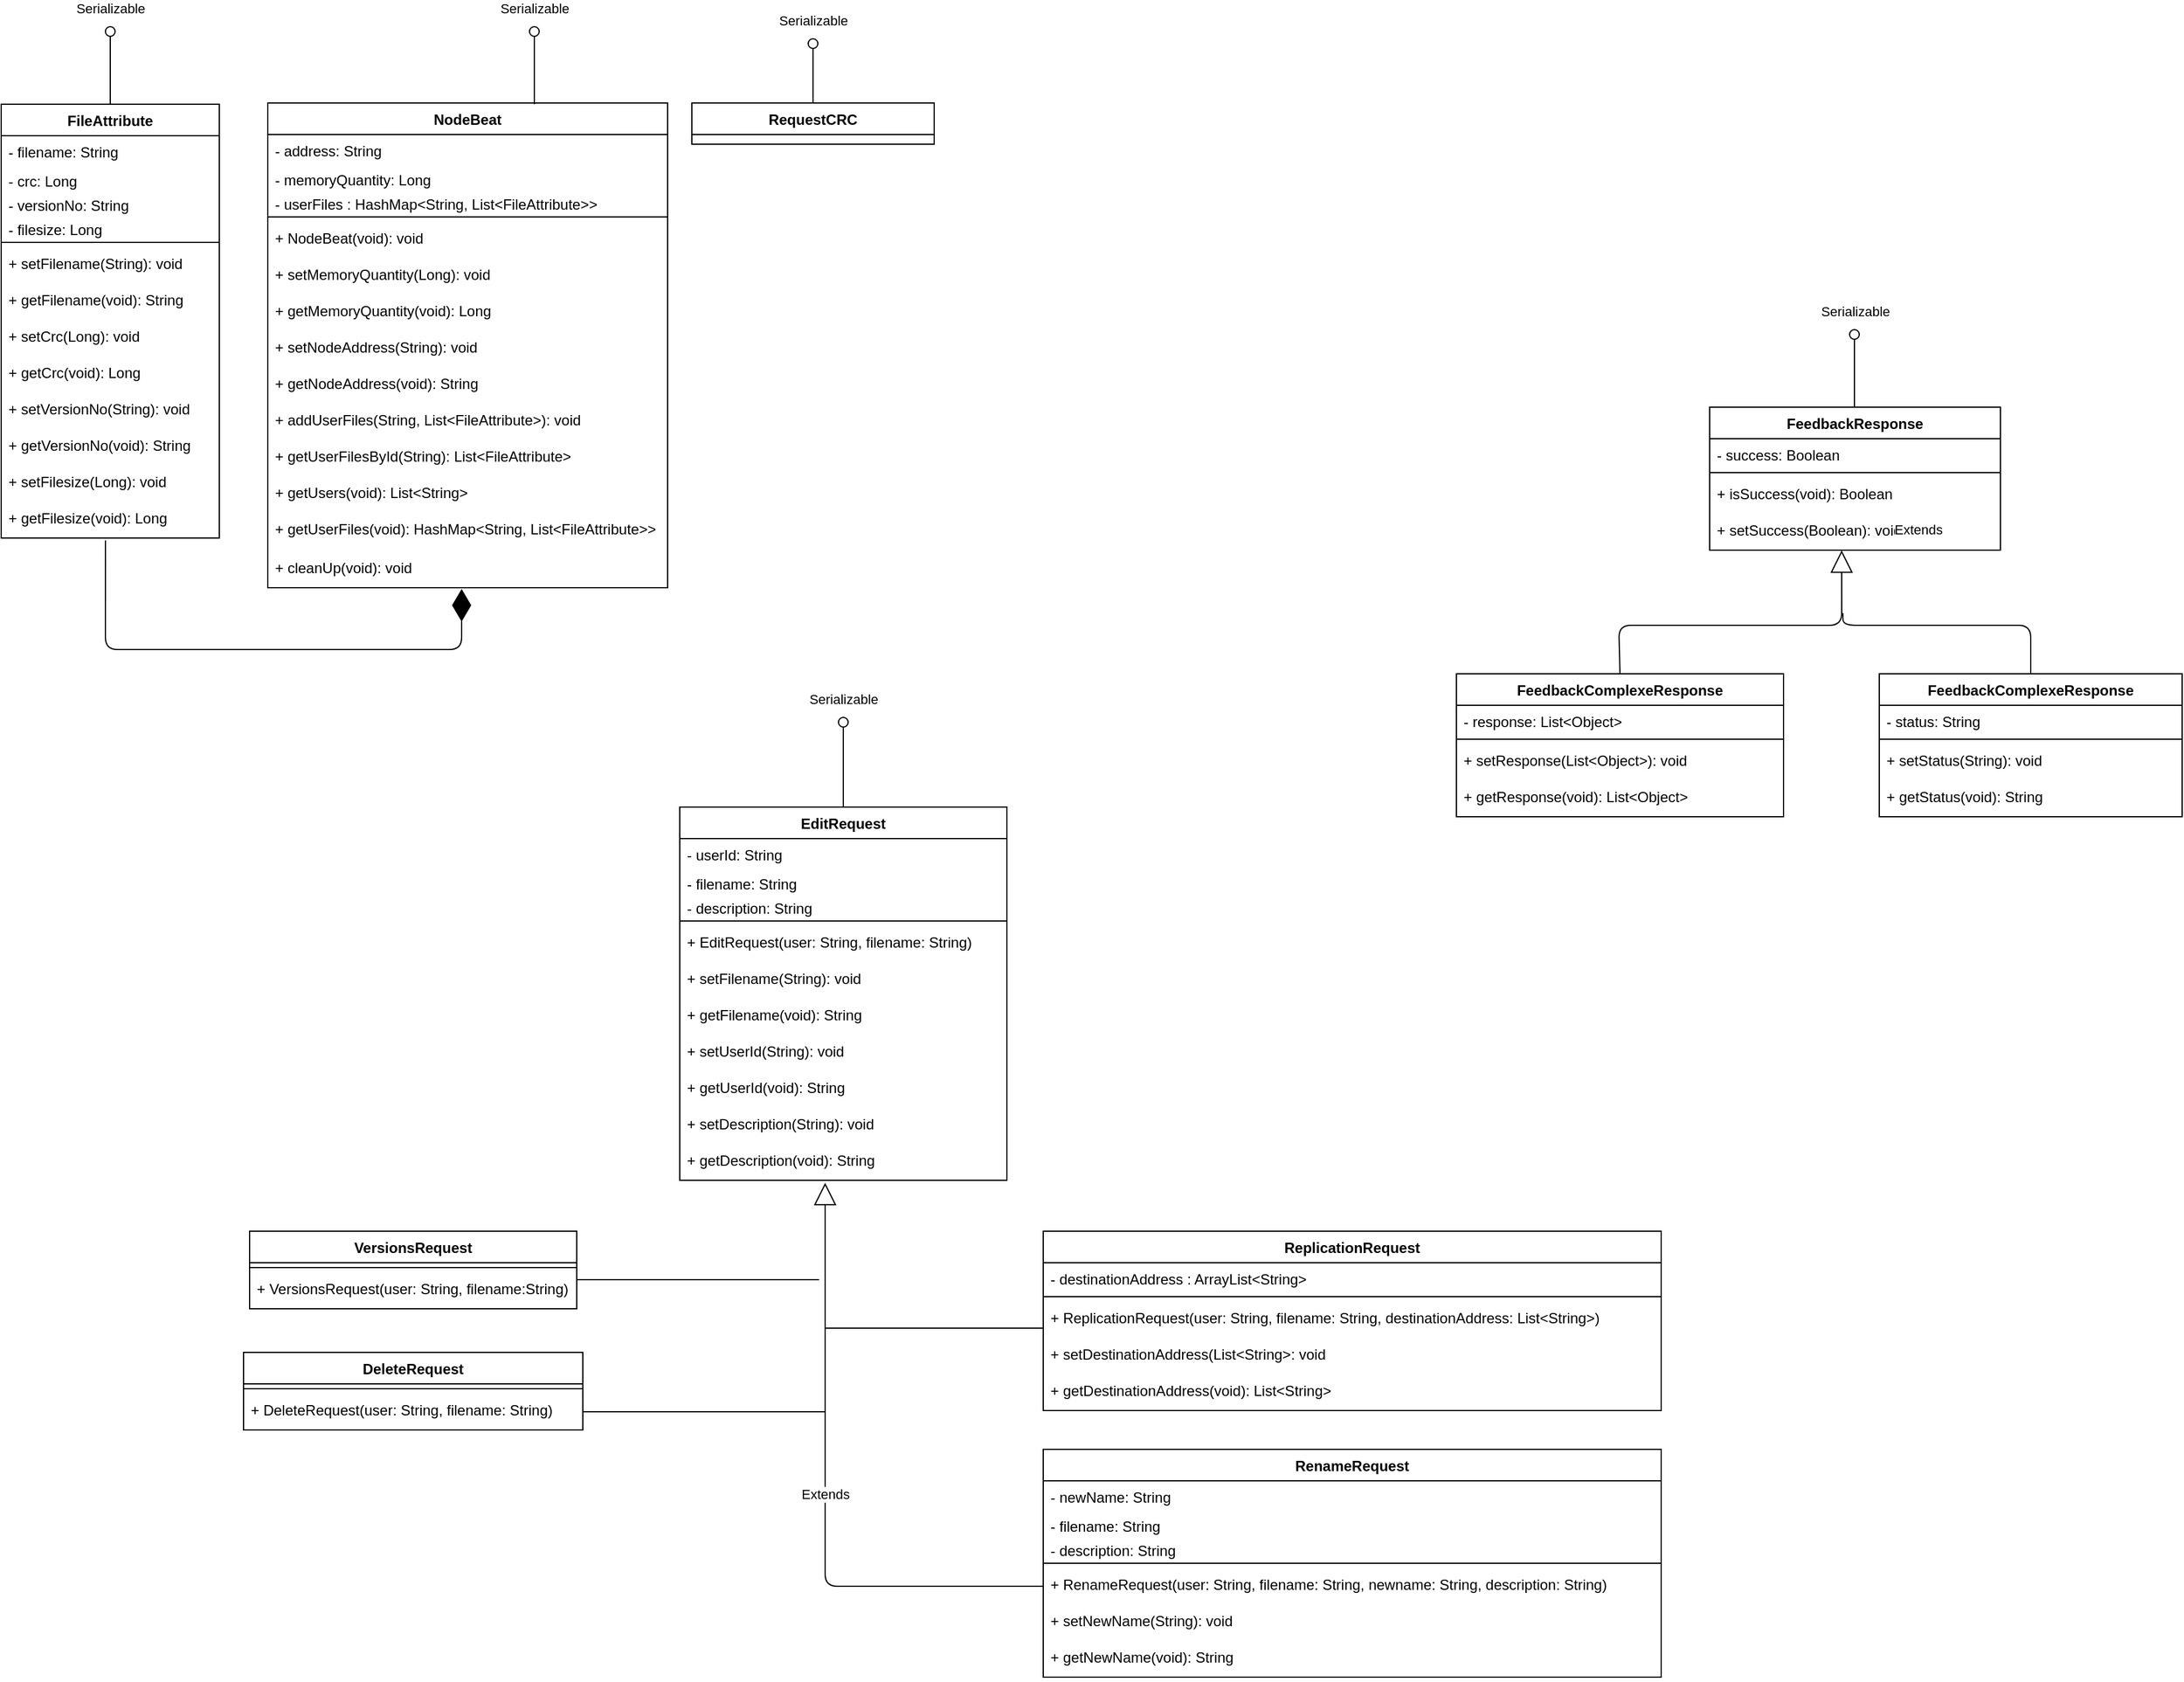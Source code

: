 <mxfile version="14.6.13" type="device"><diagram id="C5RBs43oDa-KdzZeNtuy" name="Page-1"><mxGraphModel dx="2720" dy="1544" grid="1" gridSize="10" guides="1" tooltips="1" connect="1" arrows="1" fold="1" page="1" pageScale="1" pageWidth="827" pageHeight="1169" math="0" shadow="0"><root><mxCell id="WIyWlLk6GJQsqaUBKTNV-0"/><mxCell id="WIyWlLk6GJQsqaUBKTNV-1" parent="WIyWlLk6GJQsqaUBKTNV-0"/><mxCell id="LAdZjZObFxrwDexfej0z-179" value="FileAttribute" style="swimlane;fontStyle=1;align=center;verticalAlign=top;childLayout=stackLayout;horizontal=1;startSize=26;horizontalStack=0;resizeParent=1;resizeParentMax=0;resizeLast=0;collapsible=1;marginBottom=0;" vertex="1" parent="WIyWlLk6GJQsqaUBKTNV-1"><mxGeometry x="40" y="130" width="180" height="358" as="geometry"><mxRectangle x="100" y="140" width="140" height="26" as="alternateBounds"/></mxGeometry></mxCell><mxCell id="LAdZjZObFxrwDexfej0z-180" value="- filename: String" style="text;strokeColor=none;fillColor=none;align=left;verticalAlign=top;spacingLeft=4;spacingRight=4;overflow=hidden;rotatable=0;points=[[0,0.5],[1,0.5]];portConstraint=eastwest;" vertex="1" parent="LAdZjZObFxrwDexfej0z-179"><mxGeometry y="26" width="180" height="24" as="geometry"/></mxCell><mxCell id="LAdZjZObFxrwDexfej0z-181" value="- crc: Long" style="text;strokeColor=none;fillColor=none;align=left;verticalAlign=top;spacingLeft=4;spacingRight=4;overflow=hidden;rotatable=0;points=[[0,0.5],[1,0.5]];portConstraint=eastwest;" vertex="1" parent="LAdZjZObFxrwDexfej0z-179"><mxGeometry y="50" width="180" height="20" as="geometry"/></mxCell><mxCell id="LAdZjZObFxrwDexfej0z-188" value="- versionNo: String" style="text;strokeColor=none;fillColor=none;align=left;verticalAlign=top;spacingLeft=4;spacingRight=4;overflow=hidden;rotatable=0;points=[[0,0.5],[1,0.5]];portConstraint=eastwest;" vertex="1" parent="LAdZjZObFxrwDexfej0z-179"><mxGeometry y="70" width="180" height="20" as="geometry"/></mxCell><mxCell id="LAdZjZObFxrwDexfej0z-189" value="- filesize: Long" style="text;strokeColor=none;fillColor=none;align=left;verticalAlign=top;spacingLeft=4;spacingRight=4;overflow=hidden;rotatable=0;points=[[0,0.5],[1,0.5]];portConstraint=eastwest;" vertex="1" parent="LAdZjZObFxrwDexfej0z-179"><mxGeometry y="90" width="180" height="20" as="geometry"/></mxCell><mxCell id="LAdZjZObFxrwDexfej0z-182" value="" style="line;strokeWidth=1;fillColor=none;align=left;verticalAlign=middle;spacingTop=-1;spacingLeft=3;spacingRight=3;rotatable=0;labelPosition=right;points=[];portConstraint=eastwest;" vertex="1" parent="LAdZjZObFxrwDexfej0z-179"><mxGeometry y="110" width="180" height="8" as="geometry"/></mxCell><mxCell id="LAdZjZObFxrwDexfej0z-184" value="+ setFilename(String): void" style="text;strokeColor=none;fillColor=none;align=left;verticalAlign=top;spacingLeft=4;spacingRight=4;overflow=hidden;rotatable=0;points=[[0,0.5],[1,0.5]];portConstraint=eastwest;" vertex="1" parent="LAdZjZObFxrwDexfej0z-179"><mxGeometry y="118" width="180" height="30" as="geometry"/></mxCell><mxCell id="LAdZjZObFxrwDexfej0z-185" value="+ getFilename(void): String" style="text;strokeColor=none;fillColor=none;align=left;verticalAlign=top;spacingLeft=4;spacingRight=4;overflow=hidden;rotatable=0;points=[[0,0.5],[1,0.5]];portConstraint=eastwest;" vertex="1" parent="LAdZjZObFxrwDexfej0z-179"><mxGeometry y="148" width="180" height="30" as="geometry"/></mxCell><mxCell id="LAdZjZObFxrwDexfej0z-186" value="+ setCrc(Long): void" style="text;strokeColor=none;fillColor=none;align=left;verticalAlign=top;spacingLeft=4;spacingRight=4;overflow=hidden;rotatable=0;points=[[0,0.5],[1,0.5]];portConstraint=eastwest;" vertex="1" parent="LAdZjZObFxrwDexfej0z-179"><mxGeometry y="178" width="180" height="30" as="geometry"/></mxCell><mxCell id="LAdZjZObFxrwDexfej0z-202" value="+ getCrc(void): Long" style="text;strokeColor=none;fillColor=none;align=left;verticalAlign=top;spacingLeft=4;spacingRight=4;overflow=hidden;rotatable=0;points=[[0,0.5],[1,0.5]];portConstraint=eastwest;" vertex="1" parent="LAdZjZObFxrwDexfej0z-179"><mxGeometry y="208" width="180" height="30" as="geometry"/></mxCell><mxCell id="LAdZjZObFxrwDexfej0z-203" value="+ setVersionNo(String): void" style="text;strokeColor=none;fillColor=none;align=left;verticalAlign=top;spacingLeft=4;spacingRight=4;overflow=hidden;rotatable=0;points=[[0,0.5],[1,0.5]];portConstraint=eastwest;" vertex="1" parent="LAdZjZObFxrwDexfej0z-179"><mxGeometry y="238" width="180" height="30" as="geometry"/></mxCell><mxCell id="LAdZjZObFxrwDexfej0z-217" value="+ getVersionNo(void): String" style="text;strokeColor=none;fillColor=none;align=left;verticalAlign=top;spacingLeft=4;spacingRight=4;overflow=hidden;rotatable=0;points=[[0,0.5],[1,0.5]];portConstraint=eastwest;" vertex="1" parent="LAdZjZObFxrwDexfej0z-179"><mxGeometry y="268" width="180" height="30" as="geometry"/></mxCell><mxCell id="LAdZjZObFxrwDexfej0z-219" value="+ setFilesize(Long): void" style="text;strokeColor=none;fillColor=none;align=left;verticalAlign=top;spacingLeft=4;spacingRight=4;overflow=hidden;rotatable=0;points=[[0,0.5],[1,0.5]];portConstraint=eastwest;" vertex="1" parent="LAdZjZObFxrwDexfej0z-179"><mxGeometry y="298" width="180" height="30" as="geometry"/></mxCell><mxCell id="LAdZjZObFxrwDexfej0z-220" value="+ getFilesize(void): Long" style="text;strokeColor=none;fillColor=none;align=left;verticalAlign=top;spacingLeft=4;spacingRight=4;overflow=hidden;rotatable=0;points=[[0,0.5],[1,0.5]];portConstraint=eastwest;" vertex="1" parent="LAdZjZObFxrwDexfej0z-179"><mxGeometry y="328" width="180" height="30" as="geometry"/></mxCell><mxCell id="LAdZjZObFxrwDexfej0z-187" value="Serializable" style="html=1;verticalAlign=bottom;labelBackgroundColor=none;startArrow=oval;startFill=0;startSize=8;endArrow=none;entryX=0.5;entryY=0;entryDx=0;entryDy=0;" edge="1" parent="WIyWlLk6GJQsqaUBKTNV-1" target="LAdZjZObFxrwDexfej0z-179"><mxGeometry x="-1" y="-10" relative="1" as="geometry"><mxPoint x="130" y="70" as="sourcePoint"/><mxPoint x="70" y="60" as="targetPoint"/><mxPoint x="10" y="-10" as="offset"/></mxGeometry></mxCell><mxCell id="LAdZjZObFxrwDexfej0z-223" value="RequestCRC" style="swimlane;fontStyle=1;align=center;verticalAlign=top;childLayout=stackLayout;horizontal=1;startSize=26;horizontalStack=0;resizeParent=1;resizeParentMax=0;resizeLast=0;collapsible=1;marginBottom=0;" vertex="1" parent="WIyWlLk6GJQsqaUBKTNV-1"><mxGeometry x="610" y="129" width="200" height="34" as="geometry"><mxRectangle x="100" y="140" width="140" height="26" as="alternateBounds"/></mxGeometry></mxCell><mxCell id="LAdZjZObFxrwDexfej0z-242" value="Serializable" style="html=1;verticalAlign=bottom;labelBackgroundColor=none;startArrow=oval;startFill=0;startSize=8;endArrow=none;entryX=0.5;entryY=0;entryDx=0;entryDy=0;" edge="1" parent="WIyWlLk6GJQsqaUBKTNV-1" target="LAdZjZObFxrwDexfej0z-223"><mxGeometry x="-1" y="-10" relative="1" as="geometry"><mxPoint x="710" y="80" as="sourcePoint"/><mxPoint x="640" y="70" as="targetPoint"/><mxPoint x="10" y="-10" as="offset"/></mxGeometry></mxCell><mxCell id="LAdZjZObFxrwDexfej0z-244" value="NodeBeat" style="swimlane;fontStyle=1;align=center;verticalAlign=top;childLayout=stackLayout;horizontal=1;startSize=26;horizontalStack=0;resizeParent=1;resizeParentMax=0;resizeLast=0;collapsible=1;marginBottom=0;" vertex="1" parent="WIyWlLk6GJQsqaUBKTNV-1"><mxGeometry x="260" y="129" width="330" height="400" as="geometry"><mxRectangle x="100" y="140" width="140" height="26" as="alternateBounds"/></mxGeometry></mxCell><mxCell id="LAdZjZObFxrwDexfej0z-245" value="- address: String" style="text;strokeColor=none;fillColor=none;align=left;verticalAlign=top;spacingLeft=4;spacingRight=4;overflow=hidden;rotatable=0;points=[[0,0.5],[1,0.5]];portConstraint=eastwest;" vertex="1" parent="LAdZjZObFxrwDexfej0z-244"><mxGeometry y="26" width="330" height="24" as="geometry"/></mxCell><mxCell id="LAdZjZObFxrwDexfej0z-246" value="- memoryQuantity: Long" style="text;strokeColor=none;fillColor=none;align=left;verticalAlign=top;spacingLeft=4;spacingRight=4;overflow=hidden;rotatable=0;points=[[0,0.5],[1,0.5]];portConstraint=eastwest;" vertex="1" parent="LAdZjZObFxrwDexfej0z-244"><mxGeometry y="50" width="330" height="20" as="geometry"/></mxCell><mxCell id="LAdZjZObFxrwDexfej0z-247" value="- userFiles : HashMap&lt;String, List&lt;FileAttribute&gt;&gt;" style="text;strokeColor=none;fillColor=none;align=left;verticalAlign=top;spacingLeft=4;spacingRight=4;overflow=hidden;rotatable=0;points=[[0,0.5],[1,0.5]];portConstraint=eastwest;" vertex="1" parent="LAdZjZObFxrwDexfej0z-244"><mxGeometry y="70" width="330" height="20" as="geometry"/></mxCell><mxCell id="LAdZjZObFxrwDexfej0z-249" value="" style="line;strokeWidth=1;fillColor=none;align=left;verticalAlign=middle;spacingTop=-1;spacingLeft=3;spacingRight=3;rotatable=0;labelPosition=right;points=[];portConstraint=eastwest;" vertex="1" parent="LAdZjZObFxrwDexfej0z-244"><mxGeometry y="90" width="330" height="8" as="geometry"/></mxCell><mxCell id="LAdZjZObFxrwDexfej0z-250" value="+ NodeBeat(void): void" style="text;strokeColor=none;fillColor=none;align=left;verticalAlign=top;spacingLeft=4;spacingRight=4;overflow=hidden;rotatable=0;points=[[0,0.5],[1,0.5]];portConstraint=eastwest;" vertex="1" parent="LAdZjZObFxrwDexfej0z-244"><mxGeometry y="98" width="330" height="30" as="geometry"/></mxCell><mxCell id="LAdZjZObFxrwDexfej0z-251" value="+ setMemoryQuantity(Long): void" style="text;strokeColor=none;fillColor=none;align=left;verticalAlign=top;spacingLeft=4;spacingRight=4;overflow=hidden;rotatable=0;points=[[0,0.5],[1,0.5]];portConstraint=eastwest;" vertex="1" parent="LAdZjZObFxrwDexfej0z-244"><mxGeometry y="128" width="330" height="30" as="geometry"/></mxCell><mxCell id="LAdZjZObFxrwDexfej0z-252" value="+ getMemoryQuantity(void): Long" style="text;strokeColor=none;fillColor=none;align=left;verticalAlign=top;spacingLeft=4;spacingRight=4;overflow=hidden;rotatable=0;points=[[0,0.5],[1,0.5]];portConstraint=eastwest;" vertex="1" parent="LAdZjZObFxrwDexfej0z-244"><mxGeometry y="158" width="330" height="30" as="geometry"/></mxCell><mxCell id="LAdZjZObFxrwDexfej0z-253" value="+ setNodeAddress(String): void" style="text;strokeColor=none;fillColor=none;align=left;verticalAlign=top;spacingLeft=4;spacingRight=4;overflow=hidden;rotatable=0;points=[[0,0.5],[1,0.5]];portConstraint=eastwest;" vertex="1" parent="LAdZjZObFxrwDexfej0z-244"><mxGeometry y="188" width="330" height="30" as="geometry"/></mxCell><mxCell id="LAdZjZObFxrwDexfej0z-254" value="+ getNodeAddress(void): String" style="text;strokeColor=none;fillColor=none;align=left;verticalAlign=top;spacingLeft=4;spacingRight=4;overflow=hidden;rotatable=0;points=[[0,0.5],[1,0.5]];portConstraint=eastwest;" vertex="1" parent="LAdZjZObFxrwDexfej0z-244"><mxGeometry y="218" width="330" height="30" as="geometry"/></mxCell><mxCell id="LAdZjZObFxrwDexfej0z-255" value="+ addUserFiles(String, List&lt;FileAttribute&gt;): void" style="text;strokeColor=none;fillColor=none;align=left;verticalAlign=top;spacingLeft=4;spacingRight=4;overflow=hidden;rotatable=0;points=[[0,0.5],[1,0.5]];portConstraint=eastwest;" vertex="1" parent="LAdZjZObFxrwDexfej0z-244"><mxGeometry y="248" width="330" height="30" as="geometry"/></mxCell><mxCell id="LAdZjZObFxrwDexfej0z-256" value="+ getUserFilesById(String): List&lt;FileAttribute&gt;" style="text;strokeColor=none;fillColor=none;align=left;verticalAlign=top;spacingLeft=4;spacingRight=4;overflow=hidden;rotatable=0;points=[[0,0.5],[1,0.5]];portConstraint=eastwest;" vertex="1" parent="LAdZjZObFxrwDexfej0z-244"><mxGeometry y="278" width="330" height="30" as="geometry"/></mxCell><mxCell id="LAdZjZObFxrwDexfej0z-257" value="+ getUsers(void): List&lt;String&gt;" style="text;strokeColor=none;fillColor=none;align=left;verticalAlign=top;spacingLeft=4;spacingRight=4;overflow=hidden;rotatable=0;points=[[0,0.5],[1,0.5]];portConstraint=eastwest;" vertex="1" parent="LAdZjZObFxrwDexfej0z-244"><mxGeometry y="308" width="330" height="30" as="geometry"/></mxCell><mxCell id="LAdZjZObFxrwDexfej0z-259" value="+ getUserFiles(void): HashMap&lt;String, List&lt;FileAttribute&gt;&gt;" style="text;strokeColor=none;fillColor=none;align=left;verticalAlign=top;spacingLeft=4;spacingRight=4;overflow=hidden;rotatable=0;points=[[0,0.5],[1,0.5]];portConstraint=eastwest;" vertex="1" parent="LAdZjZObFxrwDexfej0z-244"><mxGeometry y="338" width="330" height="32" as="geometry"/></mxCell><mxCell id="LAdZjZObFxrwDexfej0z-260" value="+ cleanUp(void): void" style="text;strokeColor=none;fillColor=none;align=left;verticalAlign=top;spacingLeft=4;spacingRight=4;overflow=hidden;rotatable=0;points=[[0,0.5],[1,0.5]];portConstraint=eastwest;" vertex="1" parent="LAdZjZObFxrwDexfej0z-244"><mxGeometry y="370" width="330" height="30" as="geometry"/></mxCell><mxCell id="LAdZjZObFxrwDexfej0z-262" value="" style="endArrow=diamondThin;endFill=1;endSize=24;html=1;exitX=0.478;exitY=1.067;exitDx=0;exitDy=0;exitPerimeter=0;" edge="1" parent="WIyWlLk6GJQsqaUBKTNV-1" source="LAdZjZObFxrwDexfej0z-220"><mxGeometry width="160" relative="1" as="geometry"><mxPoint x="320" y="450" as="sourcePoint"/><mxPoint x="420" y="530" as="targetPoint"/><Array as="points"><mxPoint x="126" y="580"/><mxPoint x="270" y="580"/><mxPoint x="420" y="580"/></Array></mxGeometry></mxCell><mxCell id="LAdZjZObFxrwDexfej0z-263" value="Serializable" style="html=1;verticalAlign=bottom;labelBackgroundColor=none;startArrow=oval;startFill=0;startSize=8;endArrow=none;entryX=0.5;entryY=0;entryDx=0;entryDy=0;" edge="1" parent="WIyWlLk6GJQsqaUBKTNV-1"><mxGeometry x="-1" y="-10" relative="1" as="geometry"><mxPoint x="480" y="70" as="sourcePoint"/><mxPoint x="480" y="130" as="targetPoint"/><mxPoint x="10" y="-10" as="offset"/></mxGeometry></mxCell><mxCell id="LAdZjZObFxrwDexfej0z-264" value="EditRequest" style="swimlane;fontStyle=1;align=center;verticalAlign=top;childLayout=stackLayout;horizontal=1;startSize=26;horizontalStack=0;resizeParent=1;resizeParentMax=0;resizeLast=0;collapsible=1;marginBottom=0;" vertex="1" parent="WIyWlLk6GJQsqaUBKTNV-1"><mxGeometry x="600" y="710" width="270" height="308" as="geometry"><mxRectangle x="100" y="140" width="140" height="26" as="alternateBounds"/></mxGeometry></mxCell><mxCell id="LAdZjZObFxrwDexfej0z-265" value="- userId: String" style="text;strokeColor=none;fillColor=none;align=left;verticalAlign=top;spacingLeft=4;spacingRight=4;overflow=hidden;rotatable=0;points=[[0,0.5],[1,0.5]];portConstraint=eastwest;" vertex="1" parent="LAdZjZObFxrwDexfej0z-264"><mxGeometry y="26" width="270" height="24" as="geometry"/></mxCell><mxCell id="LAdZjZObFxrwDexfej0z-266" value="- filename: String" style="text;strokeColor=none;fillColor=none;align=left;verticalAlign=top;spacingLeft=4;spacingRight=4;overflow=hidden;rotatable=0;points=[[0,0.5],[1,0.5]];portConstraint=eastwest;" vertex="1" parent="LAdZjZObFxrwDexfej0z-264"><mxGeometry y="50" width="270" height="20" as="geometry"/></mxCell><mxCell id="LAdZjZObFxrwDexfej0z-267" value="- description: String" style="text;strokeColor=none;fillColor=none;align=left;verticalAlign=top;spacingLeft=4;spacingRight=4;overflow=hidden;rotatable=0;points=[[0,0.5],[1,0.5]];portConstraint=eastwest;" vertex="1" parent="LAdZjZObFxrwDexfej0z-264"><mxGeometry y="70" width="270" height="20" as="geometry"/></mxCell><mxCell id="LAdZjZObFxrwDexfej0z-268" value="" style="line;strokeWidth=1;fillColor=none;align=left;verticalAlign=middle;spacingTop=-1;spacingLeft=3;spacingRight=3;rotatable=0;labelPosition=right;points=[];portConstraint=eastwest;" vertex="1" parent="LAdZjZObFxrwDexfej0z-264"><mxGeometry y="90" width="270" height="8" as="geometry"/></mxCell><mxCell id="LAdZjZObFxrwDexfej0z-269" value="+ EditRequest(user: String, filename: String)" style="text;strokeColor=none;fillColor=none;align=left;verticalAlign=top;spacingLeft=4;spacingRight=4;overflow=hidden;rotatable=0;points=[[0,0.5],[1,0.5]];portConstraint=eastwest;" vertex="1" parent="LAdZjZObFxrwDexfej0z-264"><mxGeometry y="98" width="270" height="30" as="geometry"/></mxCell><mxCell id="LAdZjZObFxrwDexfej0z-270" value="+ setFilename(String): void" style="text;strokeColor=none;fillColor=none;align=left;verticalAlign=top;spacingLeft=4;spacingRight=4;overflow=hidden;rotatable=0;points=[[0,0.5],[1,0.5]];portConstraint=eastwest;" vertex="1" parent="LAdZjZObFxrwDexfej0z-264"><mxGeometry y="128" width="270" height="30" as="geometry"/></mxCell><mxCell id="LAdZjZObFxrwDexfej0z-271" value="+ getFilename(void): String" style="text;strokeColor=none;fillColor=none;align=left;verticalAlign=top;spacingLeft=4;spacingRight=4;overflow=hidden;rotatable=0;points=[[0,0.5],[1,0.5]];portConstraint=eastwest;" vertex="1" parent="LAdZjZObFxrwDexfej0z-264"><mxGeometry y="158" width="270" height="30" as="geometry"/></mxCell><mxCell id="LAdZjZObFxrwDexfej0z-272" value="+ setUserId(String): void" style="text;strokeColor=none;fillColor=none;align=left;verticalAlign=top;spacingLeft=4;spacingRight=4;overflow=hidden;rotatable=0;points=[[0,0.5],[1,0.5]];portConstraint=eastwest;" vertex="1" parent="LAdZjZObFxrwDexfej0z-264"><mxGeometry y="188" width="270" height="30" as="geometry"/></mxCell><mxCell id="LAdZjZObFxrwDexfej0z-273" value="+ getUserId(void): String" style="text;strokeColor=none;fillColor=none;align=left;verticalAlign=top;spacingLeft=4;spacingRight=4;overflow=hidden;rotatable=0;points=[[0,0.5],[1,0.5]];portConstraint=eastwest;" vertex="1" parent="LAdZjZObFxrwDexfej0z-264"><mxGeometry y="218" width="270" height="30" as="geometry"/></mxCell><mxCell id="LAdZjZObFxrwDexfej0z-274" value="+ setDescription(String): void" style="text;strokeColor=none;fillColor=none;align=left;verticalAlign=top;spacingLeft=4;spacingRight=4;overflow=hidden;rotatable=0;points=[[0,0.5],[1,0.5]];portConstraint=eastwest;" vertex="1" parent="LAdZjZObFxrwDexfej0z-264"><mxGeometry y="248" width="270" height="30" as="geometry"/></mxCell><mxCell id="LAdZjZObFxrwDexfej0z-275" value="+ getDescription(void): String" style="text;strokeColor=none;fillColor=none;align=left;verticalAlign=top;spacingLeft=4;spacingRight=4;overflow=hidden;rotatable=0;points=[[0,0.5],[1,0.5]];portConstraint=eastwest;" vertex="1" parent="LAdZjZObFxrwDexfej0z-264"><mxGeometry y="278" width="270" height="30" as="geometry"/></mxCell><mxCell id="LAdZjZObFxrwDexfej0z-279" value="Serializable" style="html=1;verticalAlign=bottom;labelBackgroundColor=none;startArrow=oval;startFill=0;startSize=8;endArrow=none;entryX=0.5;entryY=0;entryDx=0;entryDy=0;" edge="1" parent="WIyWlLk6GJQsqaUBKTNV-1" target="LAdZjZObFxrwDexfej0z-264"><mxGeometry x="-1" y="-10" relative="1" as="geometry"><mxPoint x="735" y="640" as="sourcePoint"/><mxPoint x="770" y="710" as="targetPoint"/><mxPoint x="10" y="-10" as="offset"/><Array as="points"/></mxGeometry></mxCell><mxCell id="LAdZjZObFxrwDexfej0z-280" value="DeleteRequest" style="swimlane;fontStyle=1;align=center;verticalAlign=top;childLayout=stackLayout;horizontal=1;startSize=26;horizontalStack=0;resizeParent=1;resizeParentMax=0;resizeLast=0;collapsible=1;marginBottom=0;" vertex="1" parent="WIyWlLk6GJQsqaUBKTNV-1"><mxGeometry x="240" y="1160" width="280" height="64" as="geometry"><mxRectangle x="100" y="140" width="140" height="26" as="alternateBounds"/></mxGeometry></mxCell><mxCell id="LAdZjZObFxrwDexfej0z-284" value="" style="line;strokeWidth=1;fillColor=none;align=left;verticalAlign=middle;spacingTop=-1;spacingLeft=3;spacingRight=3;rotatable=0;labelPosition=right;points=[];portConstraint=eastwest;" vertex="1" parent="LAdZjZObFxrwDexfej0z-280"><mxGeometry y="26" width="280" height="8" as="geometry"/></mxCell><mxCell id="LAdZjZObFxrwDexfej0z-285" value="+ DeleteRequest(user: String, filename: String)" style="text;strokeColor=none;fillColor=none;align=left;verticalAlign=top;spacingLeft=4;spacingRight=4;overflow=hidden;rotatable=0;points=[[0,0.5],[1,0.5]];portConstraint=eastwest;" vertex="1" parent="LAdZjZObFxrwDexfej0z-280"><mxGeometry y="34" width="280" height="30" as="geometry"/></mxCell><mxCell id="LAdZjZObFxrwDexfej0z-293" value="FeedbackResponse" style="swimlane;fontStyle=1;align=center;verticalAlign=top;childLayout=stackLayout;horizontal=1;startSize=26;horizontalStack=0;resizeParent=1;resizeParentMax=0;resizeLast=0;collapsible=1;marginBottom=0;" vertex="1" parent="WIyWlLk6GJQsqaUBKTNV-1"><mxGeometry x="1450" y="380" width="240" height="118" as="geometry"><mxRectangle x="100" y="140" width="140" height="26" as="alternateBounds"/></mxGeometry></mxCell><mxCell id="LAdZjZObFxrwDexfej0z-294" value="- success: Boolean" style="text;strokeColor=none;fillColor=none;align=left;verticalAlign=top;spacingLeft=4;spacingRight=4;overflow=hidden;rotatable=0;points=[[0,0.5],[1,0.5]];portConstraint=eastwest;" vertex="1" parent="LAdZjZObFxrwDexfej0z-293"><mxGeometry y="26" width="240" height="24" as="geometry"/></mxCell><mxCell id="LAdZjZObFxrwDexfej0z-297" value="" style="line;strokeWidth=1;fillColor=none;align=left;verticalAlign=middle;spacingTop=-1;spacingLeft=3;spacingRight=3;rotatable=0;labelPosition=right;points=[];portConstraint=eastwest;" vertex="1" parent="LAdZjZObFxrwDexfej0z-293"><mxGeometry y="50" width="240" height="8" as="geometry"/></mxCell><mxCell id="LAdZjZObFxrwDexfej0z-298" value="+ isSuccess(void): Boolean" style="text;strokeColor=none;fillColor=none;align=left;verticalAlign=top;spacingLeft=4;spacingRight=4;overflow=hidden;rotatable=0;points=[[0,0.5],[1,0.5]];portConstraint=eastwest;" vertex="1" parent="LAdZjZObFxrwDexfej0z-293"><mxGeometry y="58" width="240" height="30" as="geometry"/></mxCell><mxCell id="LAdZjZObFxrwDexfej0z-299" value="+ setSuccess(Boolean): void" style="text;strokeColor=none;fillColor=none;align=left;verticalAlign=top;spacingLeft=4;spacingRight=4;overflow=hidden;rotatable=0;points=[[0,0.5],[1,0.5]];portConstraint=eastwest;" vertex="1" parent="LAdZjZObFxrwDexfej0z-293"><mxGeometry y="88" width="240" height="30" as="geometry"/></mxCell><mxCell id="LAdZjZObFxrwDexfej0z-305" value="Serializable" style="html=1;verticalAlign=bottom;labelBackgroundColor=none;startArrow=oval;startFill=0;startSize=8;endArrow=none;entryX=0.5;entryY=0;entryDx=0;entryDy=0;" edge="1" parent="WIyWlLk6GJQsqaUBKTNV-1"><mxGeometry x="-1" y="-10" relative="1" as="geometry"><mxPoint x="1569.5" y="320" as="sourcePoint"/><mxPoint x="1569.5" y="380" as="targetPoint"/><mxPoint x="10" y="-10" as="offset"/></mxGeometry></mxCell><mxCell id="LAdZjZObFxrwDexfej0z-306" value="FeedbackComplexeResponse" style="swimlane;fontStyle=1;align=center;verticalAlign=top;childLayout=stackLayout;horizontal=1;startSize=26;horizontalStack=0;resizeParent=1;resizeParentMax=0;resizeLast=0;collapsible=1;marginBottom=0;" vertex="1" parent="WIyWlLk6GJQsqaUBKTNV-1"><mxGeometry x="1241" y="600" width="270" height="118" as="geometry"><mxRectangle x="100" y="140" width="140" height="26" as="alternateBounds"/></mxGeometry></mxCell><mxCell id="LAdZjZObFxrwDexfej0z-307" value="- response: List&lt;Object&gt;" style="text;strokeColor=none;fillColor=none;align=left;verticalAlign=top;spacingLeft=4;spacingRight=4;overflow=hidden;rotatable=0;points=[[0,0.5],[1,0.5]];portConstraint=eastwest;" vertex="1" parent="LAdZjZObFxrwDexfej0z-306"><mxGeometry y="26" width="270" height="24" as="geometry"/></mxCell><mxCell id="LAdZjZObFxrwDexfej0z-308" value="" style="line;strokeWidth=1;fillColor=none;align=left;verticalAlign=middle;spacingTop=-1;spacingLeft=3;spacingRight=3;rotatable=0;labelPosition=right;points=[];portConstraint=eastwest;" vertex="1" parent="LAdZjZObFxrwDexfej0z-306"><mxGeometry y="50" width="270" height="8" as="geometry"/></mxCell><mxCell id="LAdZjZObFxrwDexfej0z-309" value="+ setResponse(List&lt;Object&gt;): void" style="text;strokeColor=none;fillColor=none;align=left;verticalAlign=top;spacingLeft=4;spacingRight=4;overflow=hidden;rotatable=0;points=[[0,0.5],[1,0.5]];portConstraint=eastwest;" vertex="1" parent="LAdZjZObFxrwDexfej0z-306"><mxGeometry y="58" width="270" height="30" as="geometry"/></mxCell><mxCell id="LAdZjZObFxrwDexfej0z-310" value="+ getResponse(void): List&lt;Object&gt;" style="text;strokeColor=none;fillColor=none;align=left;verticalAlign=top;spacingLeft=4;spacingRight=4;overflow=hidden;rotatable=0;points=[[0,0.5],[1,0.5]];portConstraint=eastwest;" vertex="1" parent="LAdZjZObFxrwDexfej0z-306"><mxGeometry y="88" width="270" height="30" as="geometry"/></mxCell><mxCell id="LAdZjZObFxrwDexfej0z-312" value="Extends" style="endArrow=block;endSize=16;endFill=0;html=1;exitX=0.5;exitY=0;exitDx=0;exitDy=0;entryX=0.454;entryY=1.005;entryDx=0;entryDy=0;entryPerimeter=0;" edge="1" parent="WIyWlLk6GJQsqaUBKTNV-1" source="LAdZjZObFxrwDexfej0z-306" target="LAdZjZObFxrwDexfej0z-299"><mxGeometry x="1" y="-46" width="160" relative="1" as="geometry"><mxPoint x="1390" y="580" as="sourcePoint"/><mxPoint x="1455" y="500" as="targetPoint"/><Array as="points"><mxPoint x="1375" y="560"/><mxPoint x="1559" y="560"/></Array><mxPoint x="17" y="-17" as="offset"/></mxGeometry></mxCell><mxCell id="LAdZjZObFxrwDexfej0z-313" value="FeedbackComplexeResponse" style="swimlane;fontStyle=1;align=center;verticalAlign=top;childLayout=stackLayout;horizontal=1;startSize=26;horizontalStack=0;resizeParent=1;resizeParentMax=0;resizeLast=0;collapsible=1;marginBottom=0;" vertex="1" parent="WIyWlLk6GJQsqaUBKTNV-1"><mxGeometry x="1590" y="600" width="250" height="118" as="geometry"><mxRectangle x="100" y="140" width="140" height="26" as="alternateBounds"/></mxGeometry></mxCell><mxCell id="LAdZjZObFxrwDexfej0z-314" value="- status: String" style="text;strokeColor=none;fillColor=none;align=left;verticalAlign=top;spacingLeft=4;spacingRight=4;overflow=hidden;rotatable=0;points=[[0,0.5],[1,0.5]];portConstraint=eastwest;" vertex="1" parent="LAdZjZObFxrwDexfej0z-313"><mxGeometry y="26" width="250" height="24" as="geometry"/></mxCell><mxCell id="LAdZjZObFxrwDexfej0z-315" value="" style="line;strokeWidth=1;fillColor=none;align=left;verticalAlign=middle;spacingTop=-1;spacingLeft=3;spacingRight=3;rotatable=0;labelPosition=right;points=[];portConstraint=eastwest;" vertex="1" parent="LAdZjZObFxrwDexfej0z-313"><mxGeometry y="50" width="250" height="8" as="geometry"/></mxCell><mxCell id="LAdZjZObFxrwDexfej0z-316" value="+ setStatus(String): void" style="text;strokeColor=none;fillColor=none;align=left;verticalAlign=top;spacingLeft=4;spacingRight=4;overflow=hidden;rotatable=0;points=[[0,0.5],[1,0.5]];portConstraint=eastwest;" vertex="1" parent="LAdZjZObFxrwDexfej0z-313"><mxGeometry y="58" width="250" height="30" as="geometry"/></mxCell><mxCell id="LAdZjZObFxrwDexfej0z-317" value="+ getStatus(void): String" style="text;strokeColor=none;fillColor=none;align=left;verticalAlign=top;spacingLeft=4;spacingRight=4;overflow=hidden;rotatable=0;points=[[0,0.5],[1,0.5]];portConstraint=eastwest;" vertex="1" parent="LAdZjZObFxrwDexfej0z-313"><mxGeometry y="88" width="250" height="30" as="geometry"/></mxCell><mxCell id="LAdZjZObFxrwDexfej0z-318" value="" style="endArrow=none;html=1;entryX=0.5;entryY=0;entryDx=0;entryDy=0;" edge="1" parent="WIyWlLk6GJQsqaUBKTNV-1" target="LAdZjZObFxrwDexfej0z-313"><mxGeometry width="50" height="50" relative="1" as="geometry"><mxPoint x="1560" y="550" as="sourcePoint"/><mxPoint x="1710" y="560" as="targetPoint"/><Array as="points"><mxPoint x="1560" y="560"/><mxPoint x="1715" y="560"/></Array></mxGeometry></mxCell><mxCell id="LAdZjZObFxrwDexfej0z-319" value="RenameRequest" style="swimlane;fontStyle=1;align=center;verticalAlign=top;childLayout=stackLayout;horizontal=1;startSize=26;horizontalStack=0;resizeParent=1;resizeParentMax=0;resizeLast=0;collapsible=1;marginBottom=0;" vertex="1" parent="WIyWlLk6GJQsqaUBKTNV-1"><mxGeometry x="900" y="1240" width="510" height="188" as="geometry"><mxRectangle x="100" y="140" width="140" height="26" as="alternateBounds"/></mxGeometry></mxCell><mxCell id="LAdZjZObFxrwDexfej0z-320" value="- newName: String" style="text;strokeColor=none;fillColor=none;align=left;verticalAlign=top;spacingLeft=4;spacingRight=4;overflow=hidden;rotatable=0;points=[[0,0.5],[1,0.5]];portConstraint=eastwest;" vertex="1" parent="LAdZjZObFxrwDexfej0z-319"><mxGeometry y="26" width="510" height="24" as="geometry"/></mxCell><mxCell id="LAdZjZObFxrwDexfej0z-321" value="- filename: String" style="text;strokeColor=none;fillColor=none;align=left;verticalAlign=top;spacingLeft=4;spacingRight=4;overflow=hidden;rotatable=0;points=[[0,0.5],[1,0.5]];portConstraint=eastwest;" vertex="1" parent="LAdZjZObFxrwDexfej0z-319"><mxGeometry y="50" width="510" height="20" as="geometry"/></mxCell><mxCell id="LAdZjZObFxrwDexfej0z-322" value="- description: String" style="text;strokeColor=none;fillColor=none;align=left;verticalAlign=top;spacingLeft=4;spacingRight=4;overflow=hidden;rotatable=0;points=[[0,0.5],[1,0.5]];portConstraint=eastwest;" vertex="1" parent="LAdZjZObFxrwDexfej0z-319"><mxGeometry y="70" width="510" height="20" as="geometry"/></mxCell><mxCell id="LAdZjZObFxrwDexfej0z-323" value="" style="line;strokeWidth=1;fillColor=none;align=left;verticalAlign=middle;spacingTop=-1;spacingLeft=3;spacingRight=3;rotatable=0;labelPosition=right;points=[];portConstraint=eastwest;" vertex="1" parent="LAdZjZObFxrwDexfej0z-319"><mxGeometry y="90" width="510" height="8" as="geometry"/></mxCell><mxCell id="LAdZjZObFxrwDexfej0z-324" value="+ RenameRequest(user: String, filename: String, newname: String, description: String)" style="text;strokeColor=none;fillColor=none;align=left;verticalAlign=top;spacingLeft=4;spacingRight=4;overflow=hidden;rotatable=0;points=[[0,0.5],[1,0.5]];portConstraint=eastwest;" vertex="1" parent="LAdZjZObFxrwDexfej0z-319"><mxGeometry y="98" width="510" height="30" as="geometry"/></mxCell><mxCell id="LAdZjZObFxrwDexfej0z-325" value="+ setNewName(String): void" style="text;strokeColor=none;fillColor=none;align=left;verticalAlign=top;spacingLeft=4;spacingRight=4;overflow=hidden;rotatable=0;points=[[0,0.5],[1,0.5]];portConstraint=eastwest;" vertex="1" parent="LAdZjZObFxrwDexfej0z-319"><mxGeometry y="128" width="510" height="30" as="geometry"/></mxCell><mxCell id="LAdZjZObFxrwDexfej0z-326" value="+ getNewName(void): String" style="text;strokeColor=none;fillColor=none;align=left;verticalAlign=top;spacingLeft=4;spacingRight=4;overflow=hidden;rotatable=0;points=[[0,0.5],[1,0.5]];portConstraint=eastwest;" vertex="1" parent="LAdZjZObFxrwDexfej0z-319"><mxGeometry y="158" width="510" height="30" as="geometry"/></mxCell><mxCell id="LAdZjZObFxrwDexfej0z-332" value="ReplicationRequest" style="swimlane;fontStyle=1;align=center;verticalAlign=top;childLayout=stackLayout;horizontal=1;startSize=26;horizontalStack=0;resizeParent=1;resizeParentMax=0;resizeLast=0;collapsible=1;marginBottom=0;" vertex="1" parent="WIyWlLk6GJQsqaUBKTNV-1"><mxGeometry x="900" y="1060" width="510" height="148" as="geometry"><mxRectangle x="100" y="140" width="140" height="26" as="alternateBounds"/></mxGeometry></mxCell><mxCell id="LAdZjZObFxrwDexfej0z-333" value="- destinationAddress : ArrayList&lt;String&gt;" style="text;strokeColor=none;fillColor=none;align=left;verticalAlign=top;spacingLeft=4;spacingRight=4;overflow=hidden;rotatable=0;points=[[0,0.5],[1,0.5]];portConstraint=eastwest;" vertex="1" parent="LAdZjZObFxrwDexfej0z-332"><mxGeometry y="26" width="510" height="24" as="geometry"/></mxCell><mxCell id="LAdZjZObFxrwDexfej0z-336" value="" style="line;strokeWidth=1;fillColor=none;align=left;verticalAlign=middle;spacingTop=-1;spacingLeft=3;spacingRight=3;rotatable=0;labelPosition=right;points=[];portConstraint=eastwest;" vertex="1" parent="LAdZjZObFxrwDexfej0z-332"><mxGeometry y="50" width="510" height="8" as="geometry"/></mxCell><mxCell id="LAdZjZObFxrwDexfej0z-337" value="+ ReplicationRequest(user: String, filename: String, destinationAddress: List&lt;String&gt;)" style="text;strokeColor=none;fillColor=none;align=left;verticalAlign=top;spacingLeft=4;spacingRight=4;overflow=hidden;rotatable=0;points=[[0,0.5],[1,0.5]];portConstraint=eastwest;" vertex="1" parent="LAdZjZObFxrwDexfej0z-332"><mxGeometry y="58" width="510" height="30" as="geometry"/></mxCell><mxCell id="LAdZjZObFxrwDexfej0z-338" value="+ setDestinationAddress(List&lt;String&gt;: void" style="text;strokeColor=none;fillColor=none;align=left;verticalAlign=top;spacingLeft=4;spacingRight=4;overflow=hidden;rotatable=0;points=[[0,0.5],[1,0.5]];portConstraint=eastwest;" vertex="1" parent="LAdZjZObFxrwDexfej0z-332"><mxGeometry y="88" width="510" height="30" as="geometry"/></mxCell><mxCell id="LAdZjZObFxrwDexfej0z-339" value="+ getDestinationAddress(void): List&lt;String&gt;" style="text;strokeColor=none;fillColor=none;align=left;verticalAlign=top;spacingLeft=4;spacingRight=4;overflow=hidden;rotatable=0;points=[[0,0.5],[1,0.5]];portConstraint=eastwest;" vertex="1" parent="LAdZjZObFxrwDexfej0z-332"><mxGeometry y="118" width="510" height="30" as="geometry"/></mxCell><mxCell id="LAdZjZObFxrwDexfej0z-346" value="VersionsRequest" style="swimlane;fontStyle=1;align=center;verticalAlign=top;childLayout=stackLayout;horizontal=1;startSize=26;horizontalStack=0;resizeParent=1;resizeParentMax=0;resizeLast=0;collapsible=1;marginBottom=0;" vertex="1" parent="WIyWlLk6GJQsqaUBKTNV-1"><mxGeometry x="245" y="1060" width="270" height="64" as="geometry"><mxRectangle x="100" y="140" width="140" height="26" as="alternateBounds"/></mxGeometry></mxCell><mxCell id="LAdZjZObFxrwDexfej0z-347" value="" style="line;strokeWidth=1;fillColor=none;align=left;verticalAlign=middle;spacingTop=-1;spacingLeft=3;spacingRight=3;rotatable=0;labelPosition=right;points=[];portConstraint=eastwest;" vertex="1" parent="LAdZjZObFxrwDexfej0z-346"><mxGeometry y="26" width="270" height="8" as="geometry"/></mxCell><mxCell id="LAdZjZObFxrwDexfej0z-348" value="+ VersionsRequest(user: String, filename:String)" style="text;strokeColor=none;fillColor=none;align=left;verticalAlign=top;spacingLeft=4;spacingRight=4;overflow=hidden;rotatable=0;points=[[0,0.5],[1,0.5]];portConstraint=eastwest;" vertex="1" parent="LAdZjZObFxrwDexfej0z-346"><mxGeometry y="34" width="270" height="30" as="geometry"/></mxCell><mxCell id="LAdZjZObFxrwDexfej0z-355" value="Extends" style="endArrow=block;endSize=16;endFill=0;html=1;exitX=0;exitY=0.5;exitDx=0;exitDy=0;" edge="1" parent="WIyWlLk6GJQsqaUBKTNV-1" source="LAdZjZObFxrwDexfej0z-324"><mxGeometry width="160" relative="1" as="geometry"><mxPoint x="600" y="1180" as="sourcePoint"/><mxPoint x="720" y="1020" as="targetPoint"/><Array as="points"><mxPoint x="720" y="1353"/></Array></mxGeometry></mxCell><mxCell id="LAdZjZObFxrwDexfej0z-356" value="" style="endArrow=none;html=1;exitX=1;exitY=0.5;exitDx=0;exitDy=0;" edge="1" parent="WIyWlLk6GJQsqaUBKTNV-1" source="LAdZjZObFxrwDexfej0z-285"><mxGeometry width="50" height="50" relative="1" as="geometry"><mxPoint x="650" y="1210" as="sourcePoint"/><mxPoint x="720" y="1209" as="targetPoint"/></mxGeometry></mxCell><mxCell id="LAdZjZObFxrwDexfej0z-357" value="" style="endArrow=none;html=1;exitX=1;exitY=0.5;exitDx=0;exitDy=0;" edge="1" parent="WIyWlLk6GJQsqaUBKTNV-1"><mxGeometry width="50" height="50" relative="1" as="geometry"><mxPoint x="515" y="1100" as="sourcePoint"/><mxPoint x="715" y="1100" as="targetPoint"/></mxGeometry></mxCell><mxCell id="LAdZjZObFxrwDexfej0z-358" value="" style="endArrow=none;html=1;" edge="1" parent="WIyWlLk6GJQsqaUBKTNV-1"><mxGeometry width="50" height="50" relative="1" as="geometry"><mxPoint x="720" y="1140" as="sourcePoint"/><mxPoint x="900" y="1140" as="targetPoint"/></mxGeometry></mxCell></root></mxGraphModel></diagram></mxfile>